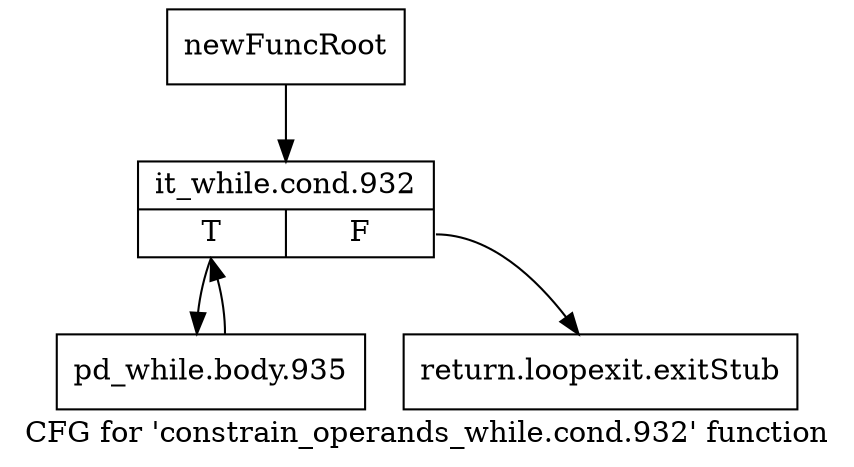 digraph "CFG for 'constrain_operands_while.cond.932' function" {
	label="CFG for 'constrain_operands_while.cond.932' function";

	Node0xb82c630 [shape=record,label="{newFuncRoot}"];
	Node0xb82c630 -> Node0xb82ca20;
	Node0xb82c9d0 [shape=record,label="{return.loopexit.exitStub}"];
	Node0xb82ca20 [shape=record,label="{it_while.cond.932|{<s0>T|<s1>F}}"];
	Node0xb82ca20:s0 -> Node0xb82ca70;
	Node0xb82ca20:s1 -> Node0xb82c9d0;
	Node0xb82ca70 [shape=record,label="{pd_while.body.935}"];
	Node0xb82ca70 -> Node0xb82ca20;
}
